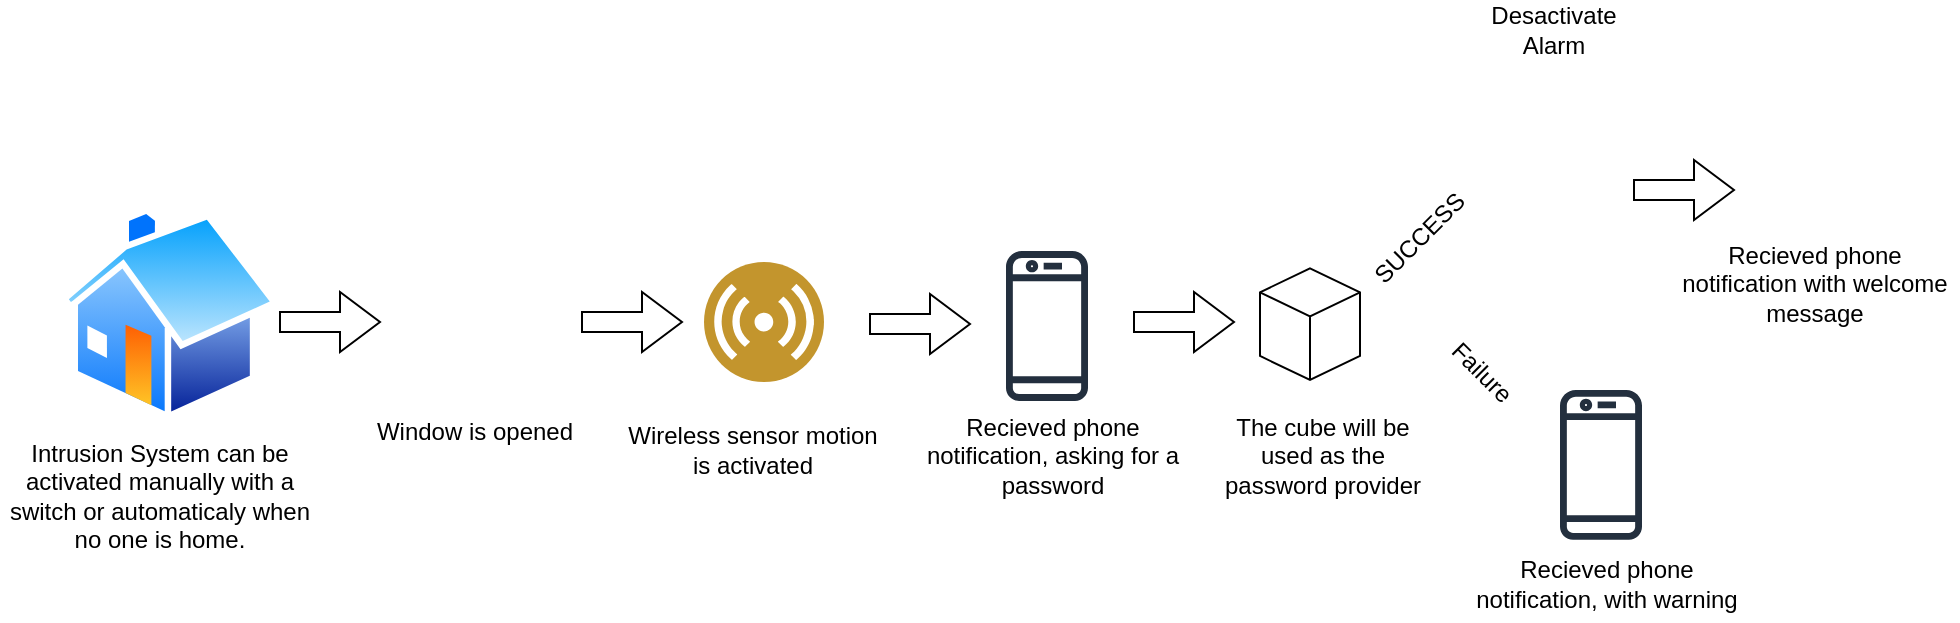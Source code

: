 <mxfile version="15.4.1" type="github">
  <diagram id="bTwpafyBJW6WgciV2X2A" name="Page-1">
    <mxGraphModel dx="1026" dy="436" grid="1" gridSize="10" guides="1" tooltips="1" connect="1" arrows="1" fold="1" page="1" pageScale="1" pageWidth="827" pageHeight="1169" math="0" shadow="0">
      <root>
        <mxCell id="0" />
        <mxCell id="1" parent="0" />
        <mxCell id="xdLl262BKOPs7i3tqqGX-3" value="" style="aspect=fixed;perimeter=ellipsePerimeter;html=1;align=center;shadow=0;dashed=0;spacingTop=3;image;image=img/lib/active_directory/home.svg;" vertex="1" parent="1">
          <mxGeometry x="163" y="358.3" width="110" height="106.7" as="geometry" />
        </mxCell>
        <mxCell id="xdLl262BKOPs7i3tqqGX-12" value="" style="html=1;shadow=0;dashed=0;align=center;verticalAlign=middle;shape=mxgraph.arrows2.arrow;dy=0.67;dx=20;notch=0;" vertex="1" parent="1">
          <mxGeometry x="273" y="401" width="50" height="30" as="geometry" />
        </mxCell>
        <mxCell id="xdLl262BKOPs7i3tqqGX-13" value="Intrusion System can be activated manually with a switch or automaticaly when no one is home." style="text;html=1;strokeColor=none;fillColor=none;align=center;verticalAlign=middle;whiteSpace=wrap;rounded=0;" vertex="1" parent="1">
          <mxGeometry x="133" y="465" width="160" height="76.7" as="geometry" />
        </mxCell>
        <mxCell id="xdLl262BKOPs7i3tqqGX-14" value="" style="shape=image;html=1;verticalAlign=top;verticalLabelPosition=bottom;labelBackgroundColor=#ffffff;imageAspect=0;aspect=fixed;image=https://cdn2.iconfinder.com/data/icons/household-things/64/house_window-128.png" vertex="1" parent="1">
          <mxGeometry x="337" y="379" width="74" height="74" as="geometry" />
        </mxCell>
        <mxCell id="xdLl262BKOPs7i3tqqGX-15" value="Window is opened" style="text;html=1;strokeColor=none;fillColor=none;align=center;verticalAlign=middle;whiteSpace=wrap;rounded=0;" vertex="1" parent="1">
          <mxGeometry x="298.5" y="453" width="143" height="36.7" as="geometry" />
        </mxCell>
        <mxCell id="xdLl262BKOPs7i3tqqGX-16" value="" style="html=1;shadow=0;dashed=0;align=center;verticalAlign=middle;shape=mxgraph.arrows2.arrow;dy=0.67;dx=20;notch=0;" vertex="1" parent="1">
          <mxGeometry x="424" y="401" width="50" height="30" as="geometry" />
        </mxCell>
        <mxCell id="xdLl262BKOPs7i3tqqGX-17" value="" style="aspect=fixed;perimeter=ellipsePerimeter;html=1;align=center;shadow=0;dashed=0;fontColor=#4277BB;labelBackgroundColor=#ffffff;fontSize=12;spacingTop=3;image;image=img/lib/ibm/users/sensor.svg;" vertex="1" parent="1">
          <mxGeometry x="485" y="386" width="60" height="60" as="geometry" />
        </mxCell>
        <mxCell id="xdLl262BKOPs7i3tqqGX-18" value="Wireless sensor motion&lt;br&gt;is activated" style="text;html=1;strokeColor=none;fillColor=none;align=center;verticalAlign=middle;whiteSpace=wrap;rounded=0;" vertex="1" parent="1">
          <mxGeometry x="437.5" y="461.7" width="143" height="36.7" as="geometry" />
        </mxCell>
        <mxCell id="xdLl262BKOPs7i3tqqGX-19" value="" style="html=1;shadow=0;dashed=0;align=center;verticalAlign=middle;shape=mxgraph.arrows2.arrow;dy=0.67;dx=20;notch=0;" vertex="1" parent="1">
          <mxGeometry x="568" y="402" width="50" height="30" as="geometry" />
        </mxCell>
        <mxCell id="xdLl262BKOPs7i3tqqGX-21" value="" style="sketch=0;outlineConnect=0;fontColor=#232F3E;gradientColor=none;fillColor=#232F3E;strokeColor=none;dashed=0;verticalLabelPosition=bottom;verticalAlign=top;align=center;html=1;fontSize=12;fontStyle=0;aspect=fixed;pointerEvents=1;shape=mxgraph.aws4.mobile_client;" vertex="1" parent="1">
          <mxGeometry x="636" y="379" width="41" height="78" as="geometry" />
        </mxCell>
        <mxCell id="xdLl262BKOPs7i3tqqGX-22" value="Recieved phone notification, asking for a password" style="text;html=1;strokeColor=none;fillColor=none;align=center;verticalAlign=middle;whiteSpace=wrap;rounded=0;" vertex="1" parent="1">
          <mxGeometry x="588" y="465" width="143" height="36.7" as="geometry" />
        </mxCell>
        <mxCell id="xdLl262BKOPs7i3tqqGX-31" value="" style="html=1;shadow=0;dashed=0;align=center;verticalAlign=middle;shape=mxgraph.arrows2.arrow;dy=0.67;dx=20;notch=0;" vertex="1" parent="1">
          <mxGeometry x="700" y="401" width="50" height="30" as="geometry" />
        </mxCell>
        <mxCell id="xdLl262BKOPs7i3tqqGX-32" value="" style="html=1;whiteSpace=wrap;shape=isoCube2;backgroundOutline=1;isoAngle=15;" vertex="1" parent="1">
          <mxGeometry x="763" y="389.15" width="50" height="55.85" as="geometry" />
        </mxCell>
        <mxCell id="xdLl262BKOPs7i3tqqGX-36" value="The cube will be used as the password provider" style="text;html=1;strokeColor=none;fillColor=none;align=center;verticalAlign=middle;whiteSpace=wrap;rounded=0;" vertex="1" parent="1">
          <mxGeometry x="740" y="451.85" width="109" height="63" as="geometry" />
        </mxCell>
        <mxCell id="xdLl262BKOPs7i3tqqGX-38" value="" style="sketch=0;outlineConnect=0;fontColor=#232F3E;gradientColor=none;fillColor=#232F3E;strokeColor=none;dashed=0;verticalLabelPosition=bottom;verticalAlign=top;align=center;html=1;fontSize=12;fontStyle=0;aspect=fixed;pointerEvents=1;shape=mxgraph.aws4.mobile_client;" vertex="1" parent="1">
          <mxGeometry x="913" y="448.4" width="41" height="78" as="geometry" />
        </mxCell>
        <mxCell id="xdLl262BKOPs7i3tqqGX-39" value="Recieved phone notification, with warning" style="text;html=1;strokeColor=none;fillColor=none;align=center;verticalAlign=middle;whiteSpace=wrap;rounded=0;" vertex="1" parent="1">
          <mxGeometry x="865" y="528.7" width="143" height="36.7" as="geometry" />
        </mxCell>
        <mxCell id="xdLl262BKOPs7i3tqqGX-40" value="" style="shape=image;html=1;verticalAlign=top;verticalLabelPosition=bottom;labelBackgroundColor=#ffffff;imageAspect=0;aspect=fixed;image=https://cdn3.iconfinder.com/data/icons/arrow-outline-8/32/arrow_2-128.png;direction=west;" vertex="1" parent="1">
          <mxGeometry x="835.65" y="428.4" width="70" height="70" as="geometry" />
        </mxCell>
        <mxCell id="xdLl262BKOPs7i3tqqGX-41" value="" style="shape=image;html=1;verticalAlign=top;verticalLabelPosition=bottom;labelBackgroundColor=#ffffff;imageAspect=0;aspect=fixed;image=https://cdn3.iconfinder.com/data/icons/arrow-outline-8/32/arrow-128.png" vertex="1" parent="1">
          <mxGeometry x="831.5" y="335" width="74.15" height="74.15" as="geometry" />
        </mxCell>
        <mxCell id="xdLl262BKOPs7i3tqqGX-42" value="SUCCESS" style="text;html=1;strokeColor=none;fillColor=none;align=center;verticalAlign=middle;whiteSpace=wrap;rounded=0;rotation=-45;" vertex="1" parent="1">
          <mxGeometry x="813" y="359.15" width="60" height="30" as="geometry" />
        </mxCell>
        <mxCell id="xdLl262BKOPs7i3tqqGX-44" value="" style="shape=image;html=1;verticalAlign=top;verticalLabelPosition=bottom;labelBackgroundColor=#ffffff;imageAspect=0;aspect=fixed;image=https://cdn0.iconfinder.com/data/icons/phosphor-duotone-vol-1/256/bell-slash-duotone-128.png" vertex="1" parent="1">
          <mxGeometry x="890" y="295" width="50" height="50" as="geometry" />
        </mxCell>
        <mxCell id="xdLl262BKOPs7i3tqqGX-45" value="Desactivate Alarm" style="text;html=1;strokeColor=none;fillColor=none;align=center;verticalAlign=middle;whiteSpace=wrap;rounded=0;" vertex="1" parent="1">
          <mxGeometry x="880" y="255" width="60" height="30" as="geometry" />
        </mxCell>
        <mxCell id="xdLl262BKOPs7i3tqqGX-46" value="" style="html=1;shadow=0;dashed=0;align=center;verticalAlign=middle;shape=mxgraph.arrows2.arrow;dy=0.67;dx=20;notch=0;" vertex="1" parent="1">
          <mxGeometry x="950" y="335" width="50" height="30" as="geometry" />
        </mxCell>
        <mxCell id="xdLl262BKOPs7i3tqqGX-47" value="Recieved phone notification with welcome message" style="text;html=1;strokeColor=none;fillColor=none;align=center;verticalAlign=middle;whiteSpace=wrap;rounded=0;" vertex="1" parent="1">
          <mxGeometry x="969" y="379" width="143" height="36.7" as="geometry" />
        </mxCell>
        <mxCell id="xdLl262BKOPs7i3tqqGX-49" value="Failure" style="text;html=1;strokeColor=none;fillColor=none;align=center;verticalAlign=middle;whiteSpace=wrap;rounded=0;rotation=45;" vertex="1" parent="1">
          <mxGeometry x="835.65" y="425.15" width="75.65" height="31.85" as="geometry" />
        </mxCell>
      </root>
    </mxGraphModel>
  </diagram>
</mxfile>
